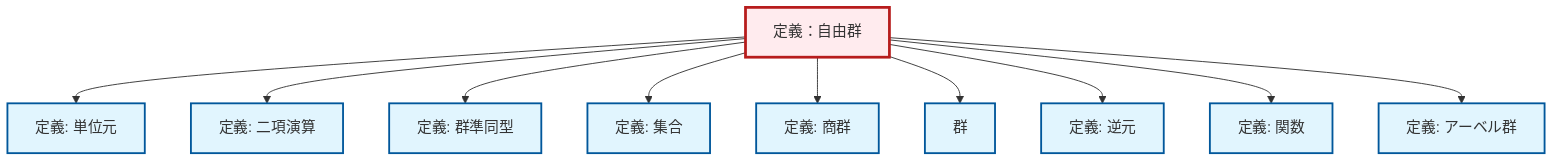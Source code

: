 graph TD
    classDef definition fill:#e1f5fe,stroke:#01579b,stroke-width:2px
    classDef theorem fill:#f3e5f5,stroke:#4a148c,stroke-width:2px
    classDef axiom fill:#fff3e0,stroke:#e65100,stroke-width:2px
    classDef example fill:#e8f5e9,stroke:#1b5e20,stroke-width:2px
    classDef current fill:#ffebee,stroke:#b71c1c,stroke-width:3px
    def-abelian-group["定義: アーベル群"]:::definition
    def-binary-operation["定義: 二項演算"]:::definition
    def-identity-element["定義: 単位元"]:::definition
    def-set["定義: 集合"]:::definition
    def-homomorphism["定義: 群準同型"]:::definition
    def-group["群"]:::definition
    def-free-group["定義：自由群"]:::definition
    def-inverse-element["定義: 逆元"]:::definition
    def-function["定義: 関数"]:::definition
    def-quotient-group["定義: 商群"]:::definition
    def-free-group --> def-identity-element
    def-free-group --> def-binary-operation
    def-free-group --> def-homomorphism
    def-free-group --> def-set
    def-free-group --> def-quotient-group
    def-free-group --> def-group
    def-free-group --> def-inverse-element
    def-free-group --> def-function
    def-free-group --> def-abelian-group
    class def-free-group current